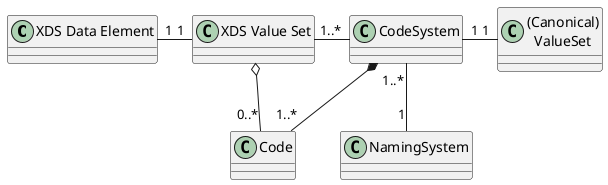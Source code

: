 @startuml

class "XDS Data Element" as de
class "XDS Value Set" as xvs
class "CodeSystem" as cs
class "(Canonical)\nValueSet" as vs
class "NamingSystem" as ns
class "Code" as c

de "1" -right- "1" xvs
xvs -right- "1..*" cs
vs "1" -left- "1" cs
cs "1..*" -down- "1" ns
xvs o-- "0..*" c

cs *-- "1..*" c

@enduml